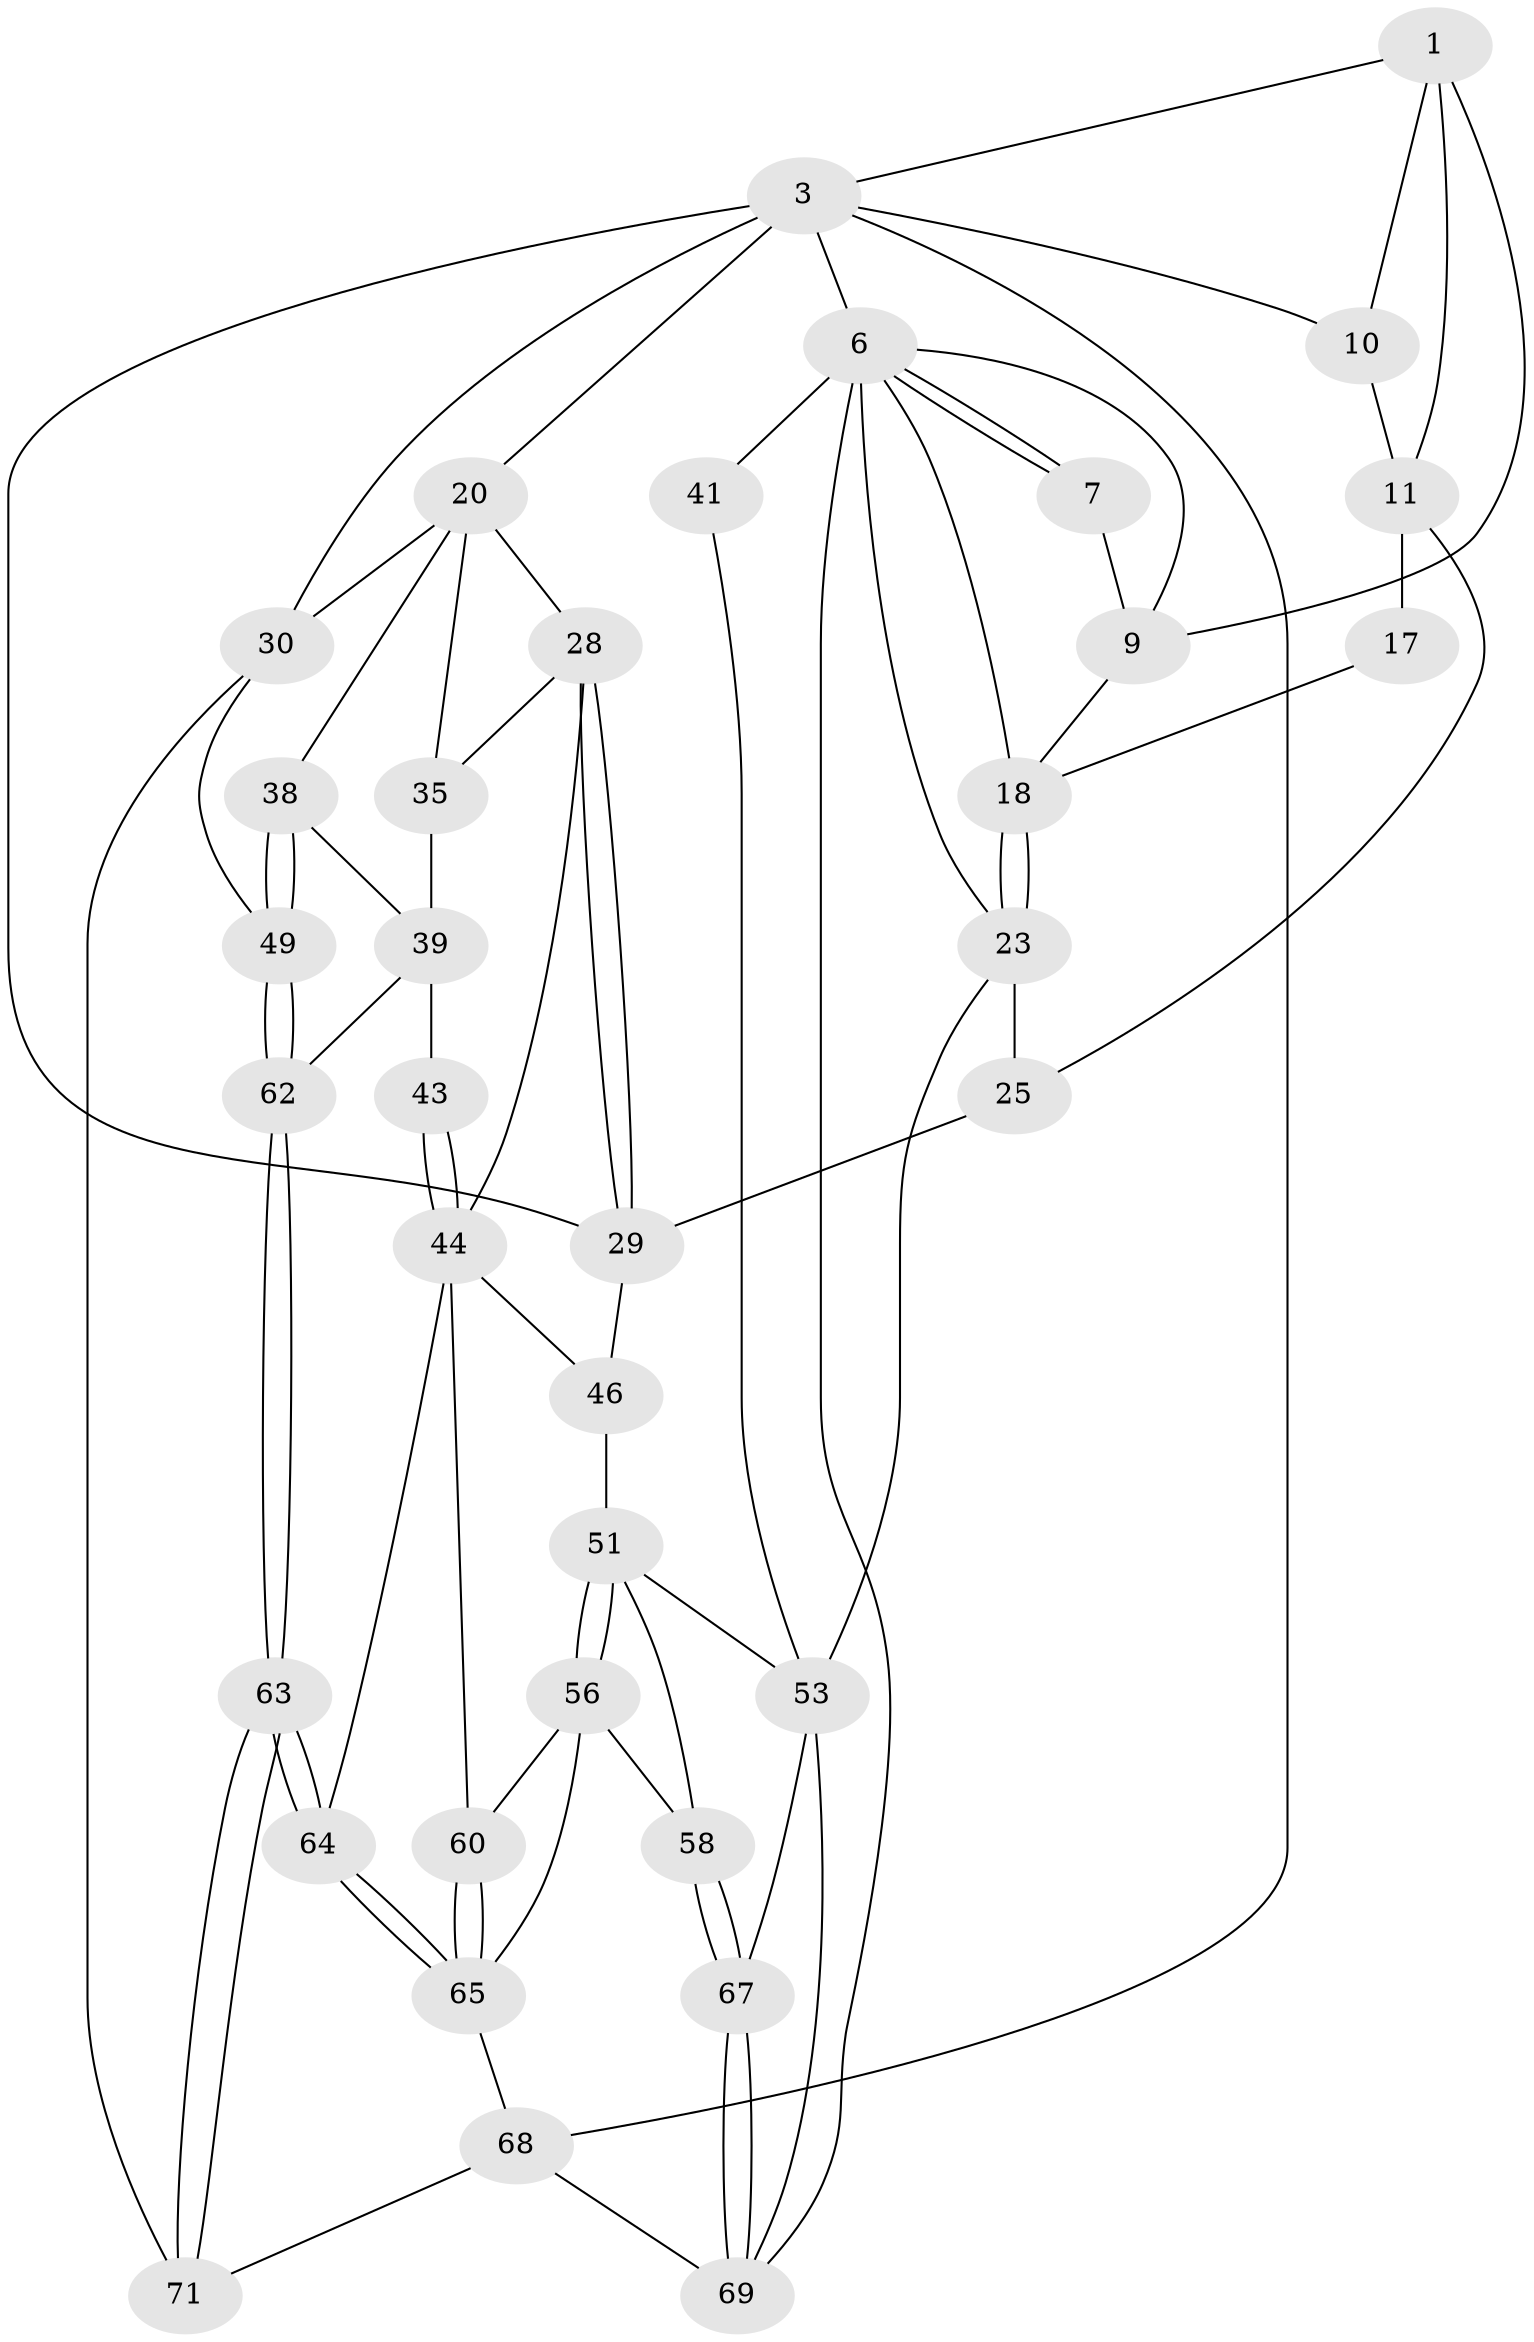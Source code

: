 // original degree distribution, {3: 0.027777777777777776, 4: 0.2638888888888889, 5: 0.4722222222222222, 6: 0.2361111111111111}
// Generated by graph-tools (version 1.1) at 2025/17/03/09/25 04:17:04]
// undirected, 36 vertices, 80 edges
graph export_dot {
graph [start="1"]
  node [color=gray90,style=filled];
  1 [pos="+0.31844498195754234+0",super="+8+2"];
  3 [pos="+0.6479857059251773+0",super="+13+4"];
  6 [pos="+0+0",super="+16+42"];
  7 [pos="+0+0"];
  9 [pos="+0.10536861625113544+0.19827637783514412",super="+15"];
  10 [pos="+0.43666828843130534+0.30148774308215154"];
  11 [pos="+0.3002360729989851+0.3059045103540723",super="+12+21"];
  17 [pos="+0.09541278451242219+0.3283681610618022"];
  18 [pos="+0.07938944650955854+0.33100177380279017",super="+19"];
  20 [pos="+0.7816002818536399+0.3206615826300849",super="+27"];
  23 [pos="+0.0808455044004646+0.5376782159548242",super="+26"];
  25 [pos="+0.25237885797272885+0.45736826541917225"];
  28 [pos="+0.6228696187588492+0.4910092114302796",super="+36"];
  29 [pos="+0.5675048094021548+0.4909172511966402",super="+33"];
  30 [pos="+1+0.33400222705748545",super="+31+47"];
  35 [pos="+0.8492294809905538+0.5318475596529572"];
  38 [pos="+0.9867878348890308+0.72549693182987"];
  39 [pos="+0.9243813181562225+0.7293572065148943",super="+61+40"];
  41 [pos="+0+0.8755382341939044"];
  43 [pos="+0.7678099342567065+0.6968687662660743"];
  44 [pos="+0.7669493924920718+0.6966428374770314",super="+45"];
  46 [pos="+0.511167678260963+0.5753579932595075"];
  49 [pos="+1+0.7401588568130688"];
  51 [pos="+0.5026209348496945+0.5950345851893275",super="+52"];
  53 [pos="+0.23054223574290206+0.6959487816793695",super="+54"];
  56 [pos="+0.5186541831485345+0.6821920181886423",super="+57"];
  58 [pos="+0.42993571409219855+0.8114714200157127"];
  60 [pos="+0.5901420112644901+0.7568356316265032"];
  62 [pos="+0.7449388033069547+0.984909807073991"];
  63 [pos="+0.7219681257853624+1"];
  64 [pos="+0.6866295682971285+0.9496413133603014"];
  65 [pos="+0.5894100084654309+0.829046792957566",super="+66"];
  67 [pos="+0.28035463294393825+0.8303926564949321"];
  68 [pos="+0.48026679284324514+1",super="+72"];
  69 [pos="+0.3152345313950174+1",super="+70"];
  71 [pos="+0.7223363183809299+1"];
  1 -- 9;
  1 -- 10;
  1 -- 3;
  1 -- 11;
  3 -- 10;
  3 -- 20 [weight=2];
  3 -- 29;
  3 -- 68;
  3 -- 6 [weight=2];
  3 -- 30 [weight=2];
  6 -- 7;
  6 -- 7;
  6 -- 23;
  6 -- 9;
  6 -- 41 [weight=2];
  6 -- 69;
  6 -- 18;
  7 -- 9;
  9 -- 18;
  10 -- 11;
  11 -- 17 [weight=2];
  11 -- 25;
  17 -- 18;
  18 -- 23;
  18 -- 23;
  20 -- 35;
  20 -- 38;
  20 -- 28;
  20 -- 30 [weight=2];
  23 -- 25;
  23 -- 53;
  25 -- 29;
  28 -- 29;
  28 -- 29;
  28 -- 35;
  28 -- 44;
  29 -- 46;
  30 -- 49;
  30 -- 71;
  35 -- 39;
  38 -- 39;
  38 -- 49;
  38 -- 49;
  39 -- 43 [weight=2];
  39 -- 62;
  41 -- 53;
  43 -- 44;
  43 -- 44;
  44 -- 64;
  44 -- 46;
  44 -- 60;
  46 -- 51;
  49 -- 62;
  49 -- 62;
  51 -- 56;
  51 -- 56;
  51 -- 58;
  51 -- 53;
  53 -- 67;
  53 -- 69;
  56 -- 60;
  56 -- 58;
  56 -- 65;
  58 -- 67;
  58 -- 67;
  60 -- 65;
  60 -- 65;
  62 -- 63;
  62 -- 63;
  63 -- 64;
  63 -- 64;
  63 -- 71;
  63 -- 71;
  64 -- 65;
  64 -- 65;
  65 -- 68;
  67 -- 69;
  67 -- 69;
  68 -- 69;
  68 -- 71;
}
